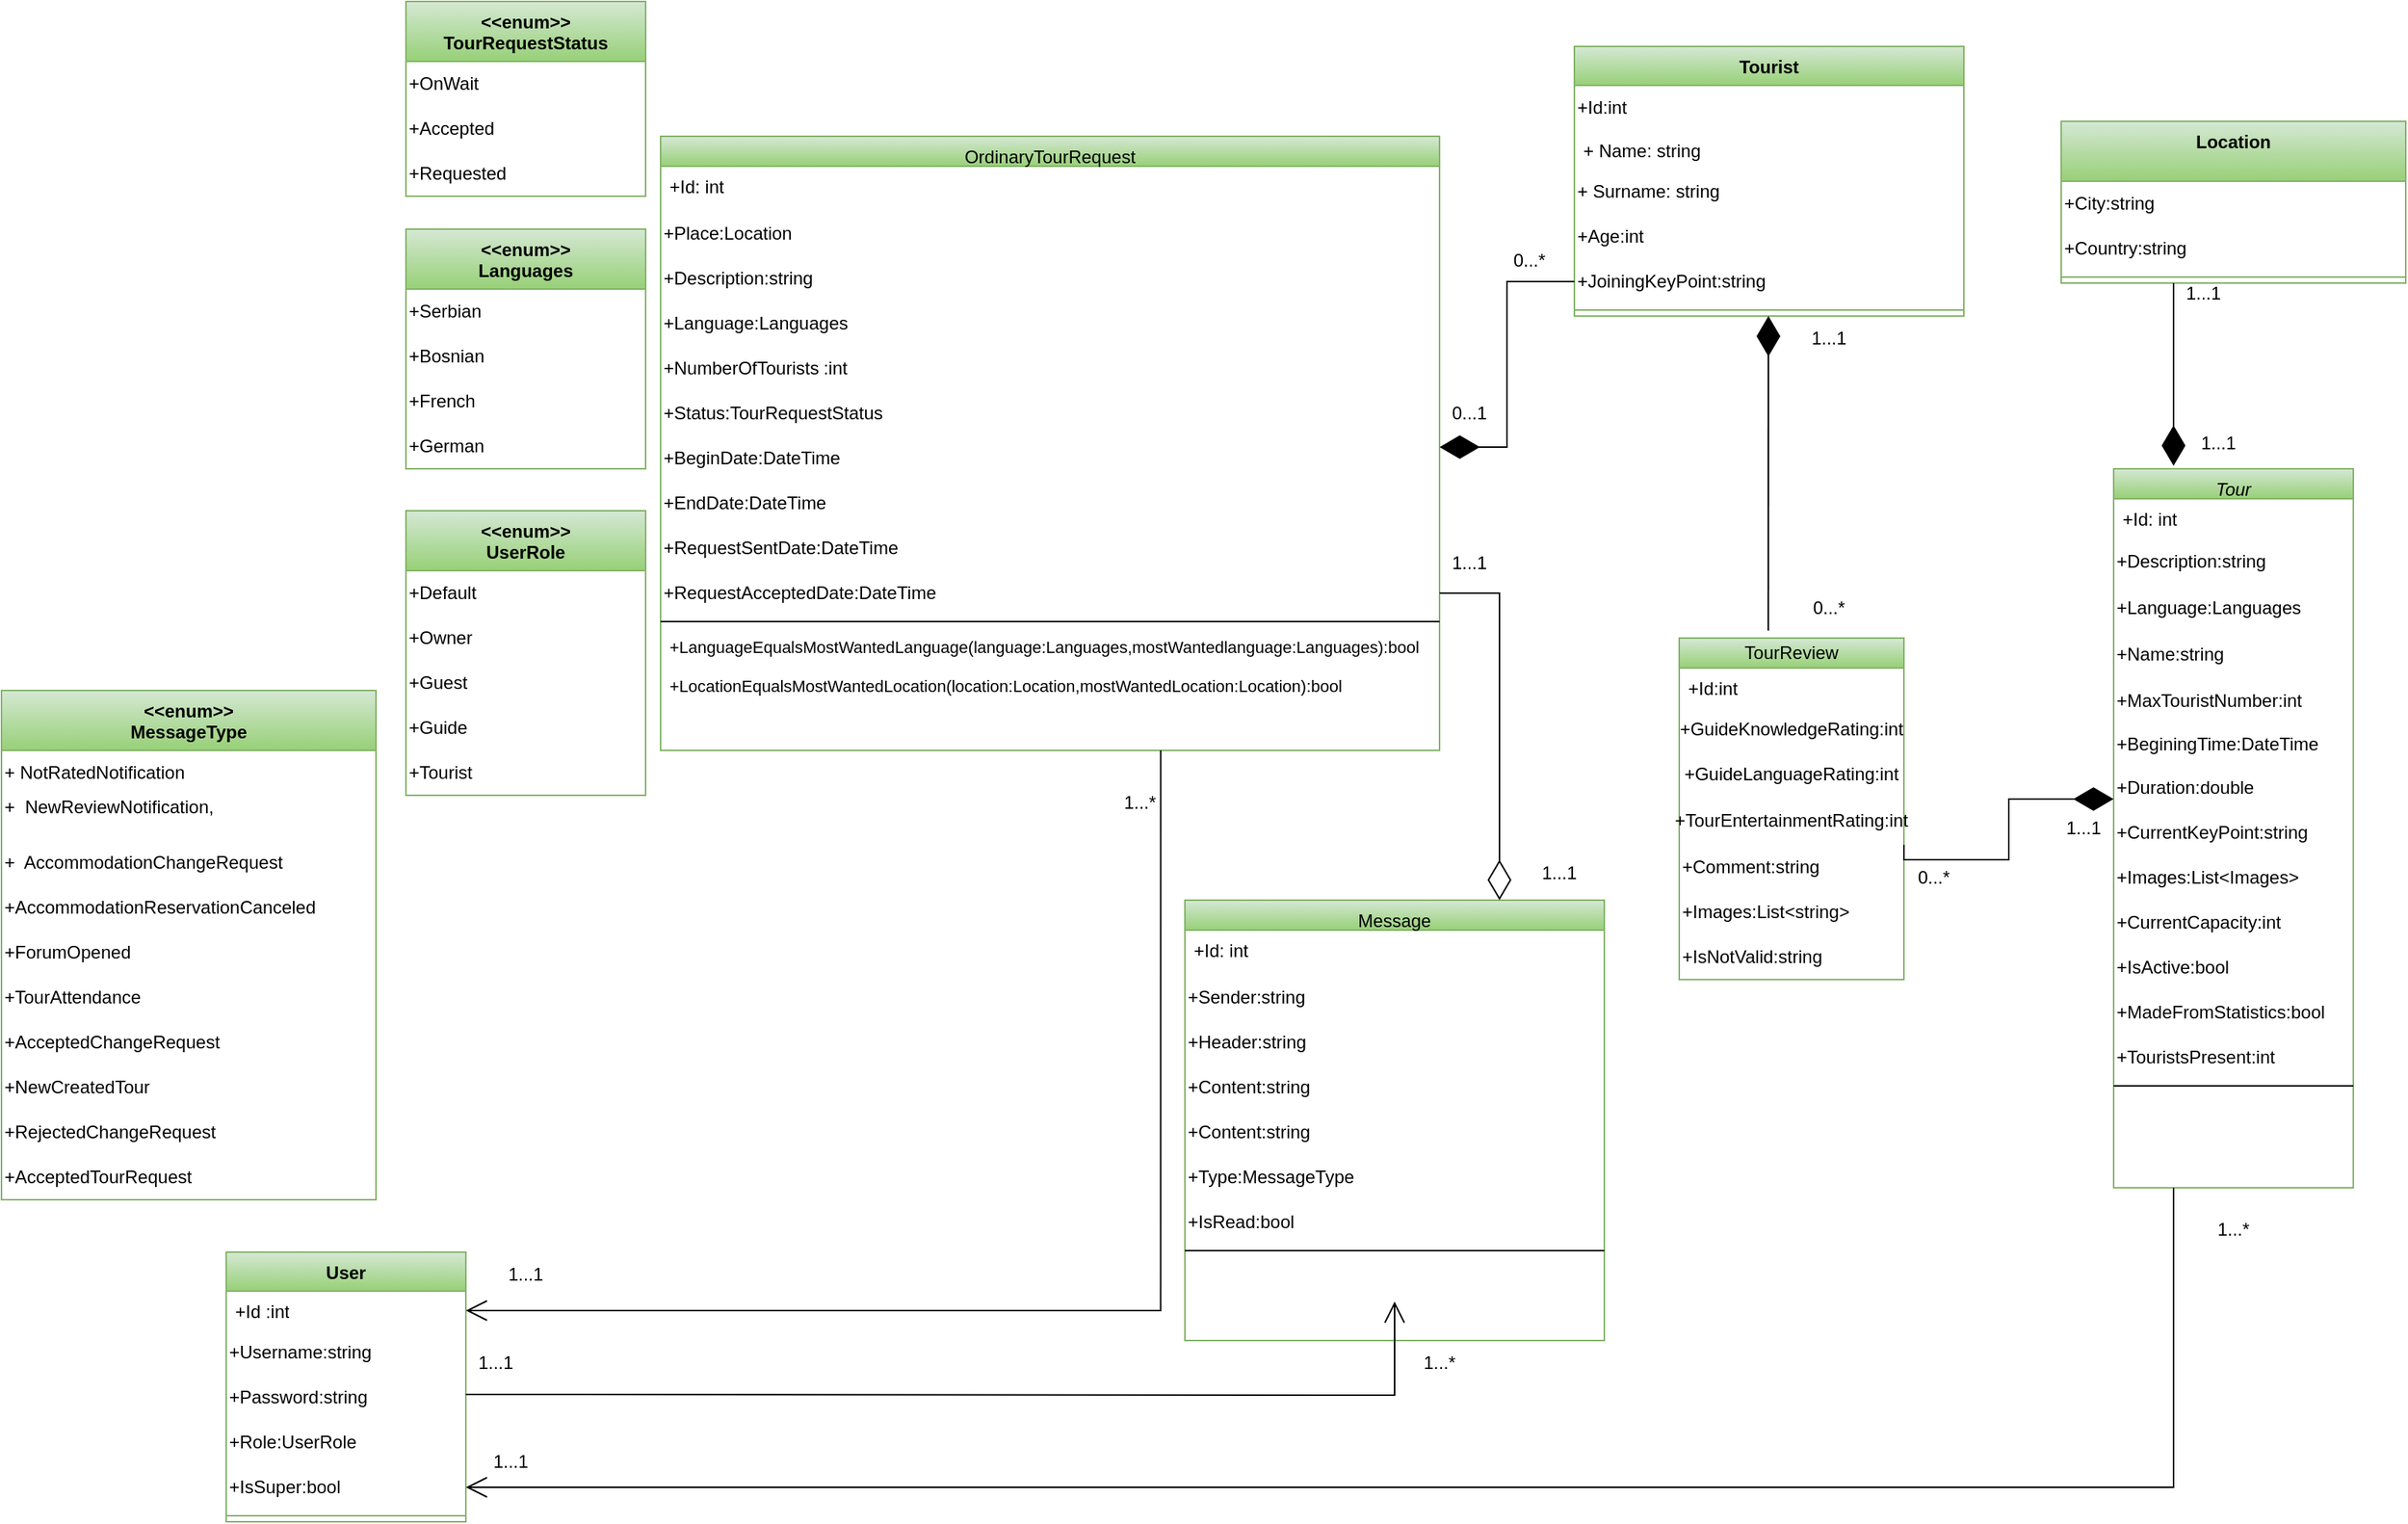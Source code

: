 <mxfile version="24.4.0" type="device">
  <diagram id="C5RBs43oDa-KdzZeNtuy" name="Page-1">
    <mxGraphModel dx="1750" dy="870" grid="1" gridSize="10" guides="1" tooltips="1" connect="1" arrows="1" fold="1" page="1" pageScale="1" pageWidth="827" pageHeight="1169" math="0" shadow="0">
      <root>
        <mxCell id="WIyWlLk6GJQsqaUBKTNV-0" />
        <mxCell id="WIyWlLk6GJQsqaUBKTNV-1" parent="WIyWlLk6GJQsqaUBKTNV-0" />
        <mxCell id="zkfFHV4jXpPFQw0GAbJ--0" value="Tour" style="swimlane;fontStyle=2;align=center;verticalAlign=top;childLayout=stackLayout;horizontal=1;startSize=20;horizontalStack=0;resizeParent=1;resizeLast=0;collapsible=1;marginBottom=0;rounded=0;shadow=0;strokeWidth=1;fillColor=#d5e8d4;gradientColor=#97d077;strokeColor=#82b366;" parent="WIyWlLk6GJQsqaUBKTNV-1" vertex="1">
          <mxGeometry x="1420" y="332" width="160" height="480" as="geometry">
            <mxRectangle x="230" y="140" width="160" height="26" as="alternateBounds" />
          </mxGeometry>
        </mxCell>
        <mxCell id="zkfFHV4jXpPFQw0GAbJ--2" value="+Id: int" style="text;align=left;verticalAlign=top;spacingLeft=4;spacingRight=4;overflow=hidden;rotatable=0;points=[[0,0.5],[1,0.5]];portConstraint=eastwest;rounded=0;shadow=0;html=0;" parent="zkfFHV4jXpPFQw0GAbJ--0" vertex="1">
          <mxGeometry y="20" width="160" height="26" as="geometry" />
        </mxCell>
        <mxCell id="LHnXuNdC8Yf_zeY8iyIG-37" value="&lt;span style=&quot;&quot;&gt;+Description:string&lt;/span&gt;" style="text;html=1;align=left;verticalAlign=middle;whiteSpace=wrap;rounded=0;" parent="zkfFHV4jXpPFQw0GAbJ--0" vertex="1">
          <mxGeometry y="46" width="160" height="32" as="geometry" />
        </mxCell>
        <mxCell id="LHnXuNdC8Yf_zeY8iyIG-36" value="&lt;span style=&quot;&quot;&gt;+Language:Languages&lt;/span&gt;" style="text;html=1;align=left;verticalAlign=middle;whiteSpace=wrap;rounded=0;" parent="zkfFHV4jXpPFQw0GAbJ--0" vertex="1">
          <mxGeometry y="78" width="160" height="30" as="geometry" />
        </mxCell>
        <mxCell id="LHnXuNdC8Yf_zeY8iyIG-39" value="+Name:string" style="text;html=1;align=left;verticalAlign=middle;whiteSpace=wrap;rounded=0;" parent="zkfFHV4jXpPFQw0GAbJ--0" vertex="1">
          <mxGeometry y="108" width="160" height="32" as="geometry" />
        </mxCell>
        <mxCell id="LHnXuNdC8Yf_zeY8iyIG-41" value="+MaxTouristNumber:int" style="text;html=1;align=left;verticalAlign=middle;whiteSpace=wrap;rounded=0;" parent="zkfFHV4jXpPFQw0GAbJ--0" vertex="1">
          <mxGeometry y="140" width="160" height="30" as="geometry" />
        </mxCell>
        <mxCell id="LHnXuNdC8Yf_zeY8iyIG-42" value="+BeginingTime:DateTime" style="text;html=1;align=left;verticalAlign=middle;whiteSpace=wrap;rounded=0;" parent="zkfFHV4jXpPFQw0GAbJ--0" vertex="1">
          <mxGeometry y="170" width="160" height="28" as="geometry" />
        </mxCell>
        <mxCell id="LHnXuNdC8Yf_zeY8iyIG-40" value="+Duration:double" style="text;html=1;align=left;verticalAlign=middle;whiteSpace=wrap;rounded=0;" parent="zkfFHV4jXpPFQw0GAbJ--0" vertex="1">
          <mxGeometry y="198" width="160" height="30" as="geometry" />
        </mxCell>
        <mxCell id="LHnXuNdC8Yf_zeY8iyIG-44" value="+CurrentKeyPoint:string" style="text;html=1;align=left;verticalAlign=middle;whiteSpace=wrap;rounded=0;" parent="zkfFHV4jXpPFQw0GAbJ--0" vertex="1">
          <mxGeometry y="228" width="160" height="30" as="geometry" />
        </mxCell>
        <mxCell id="LHnXuNdC8Yf_zeY8iyIG-38" value="+Images:List&amp;lt;Images&amp;gt;" style="text;html=1;align=left;verticalAlign=middle;whiteSpace=wrap;rounded=0;" parent="zkfFHV4jXpPFQw0GAbJ--0" vertex="1">
          <mxGeometry y="258" width="160" height="30" as="geometry" />
        </mxCell>
        <mxCell id="LHnXuNdC8Yf_zeY8iyIG-45" value="+CurrentCapacity:int" style="text;html=1;align=left;verticalAlign=middle;whiteSpace=wrap;rounded=0;" parent="zkfFHV4jXpPFQw0GAbJ--0" vertex="1">
          <mxGeometry y="288" width="160" height="30" as="geometry" />
        </mxCell>
        <mxCell id="LHnXuNdC8Yf_zeY8iyIG-47" value="+IsActive:bool" style="text;html=1;align=left;verticalAlign=middle;whiteSpace=wrap;rounded=0;" parent="zkfFHV4jXpPFQw0GAbJ--0" vertex="1">
          <mxGeometry y="318" width="160" height="30" as="geometry" />
        </mxCell>
        <mxCell id="LHnXuNdC8Yf_zeY8iyIG-46" value="+MadeFromStatistics:bool" style="text;html=1;align=left;verticalAlign=middle;whiteSpace=wrap;rounded=0;" parent="zkfFHV4jXpPFQw0GAbJ--0" vertex="1">
          <mxGeometry y="348" width="160" height="30" as="geometry" />
        </mxCell>
        <mxCell id="LHnXuNdC8Yf_zeY8iyIG-48" value="+TouristsPresent:int" style="text;html=1;align=left;verticalAlign=middle;whiteSpace=wrap;rounded=0;" parent="zkfFHV4jXpPFQw0GAbJ--0" vertex="1">
          <mxGeometry y="378" width="160" height="30" as="geometry" />
        </mxCell>
        <mxCell id="zkfFHV4jXpPFQw0GAbJ--4" value="" style="line;html=1;strokeWidth=1;align=left;verticalAlign=middle;spacingTop=-1;spacingLeft=3;spacingRight=3;rotatable=0;labelPosition=right;points=[];portConstraint=eastwest;" parent="zkfFHV4jXpPFQw0GAbJ--0" vertex="1">
          <mxGeometry y="408" width="160" height="8" as="geometry" />
        </mxCell>
        <mxCell id="zkfFHV4jXpPFQw0GAbJ--17" value="OrdinaryTourRequest" style="swimlane;fontStyle=0;align=center;verticalAlign=top;childLayout=stackLayout;horizontal=1;startSize=20;horizontalStack=0;resizeParent=1;resizeLast=0;collapsible=1;marginBottom=0;rounded=0;shadow=0;strokeWidth=1;fillColor=#d5e8d4;strokeColor=#82b366;gradientColor=#97d077;" parent="WIyWlLk6GJQsqaUBKTNV-1" vertex="1">
          <mxGeometry x="450" y="110" width="520" height="410" as="geometry">
            <mxRectangle x="550" y="140" width="160" height="26" as="alternateBounds" />
          </mxGeometry>
        </mxCell>
        <mxCell id="zkfFHV4jXpPFQw0GAbJ--18" value="+Id: int" style="text;align=left;verticalAlign=top;spacingLeft=4;spacingRight=4;overflow=hidden;rotatable=0;points=[[0,0.5],[1,0.5]];portConstraint=eastwest;" parent="zkfFHV4jXpPFQw0GAbJ--17" vertex="1">
          <mxGeometry y="20" width="520" height="30" as="geometry" />
        </mxCell>
        <mxCell id="LHnXuNdC8Yf_zeY8iyIG-14" value="+Place:Location" style="text;html=1;align=left;verticalAlign=middle;whiteSpace=wrap;rounded=0;" parent="zkfFHV4jXpPFQw0GAbJ--17" vertex="1">
          <mxGeometry y="50" width="520" height="30" as="geometry" />
        </mxCell>
        <mxCell id="LHnXuNdC8Yf_zeY8iyIG-16" value="+Description:string" style="text;html=1;align=left;verticalAlign=middle;whiteSpace=wrap;rounded=0;" parent="zkfFHV4jXpPFQw0GAbJ--17" vertex="1">
          <mxGeometry y="80" width="520" height="30" as="geometry" />
        </mxCell>
        <mxCell id="LHnXuNdC8Yf_zeY8iyIG-17" value="+Language:Languages" style="text;html=1;align=left;verticalAlign=middle;whiteSpace=wrap;rounded=0;" parent="zkfFHV4jXpPFQw0GAbJ--17" vertex="1">
          <mxGeometry y="110" width="520" height="30" as="geometry" />
        </mxCell>
        <mxCell id="LHnXuNdC8Yf_zeY8iyIG-19" value="+NumberOfTourists&lt;span style=&quot;white-space: pre;&quot;&gt;&#x9;&lt;/span&gt;:int" style="text;html=1;align=left;verticalAlign=middle;whiteSpace=wrap;rounded=0;" parent="zkfFHV4jXpPFQw0GAbJ--17" vertex="1">
          <mxGeometry y="140" width="520" height="30" as="geometry" />
        </mxCell>
        <mxCell id="LHnXuNdC8Yf_zeY8iyIG-20" value="+Status:TourRequestStatus" style="text;html=1;align=left;verticalAlign=middle;whiteSpace=wrap;rounded=0;" parent="zkfFHV4jXpPFQw0GAbJ--17" vertex="1">
          <mxGeometry y="170" width="520" height="30" as="geometry" />
        </mxCell>
        <mxCell id="LHnXuNdC8Yf_zeY8iyIG-24" value="+BeginDate:DateTime" style="text;html=1;align=left;verticalAlign=middle;whiteSpace=wrap;rounded=0;" parent="zkfFHV4jXpPFQw0GAbJ--17" vertex="1">
          <mxGeometry y="200" width="520" height="30" as="geometry" />
        </mxCell>
        <mxCell id="LHnXuNdC8Yf_zeY8iyIG-23" value="+EndDate:DateTime" style="text;html=1;align=left;verticalAlign=middle;whiteSpace=wrap;rounded=0;" parent="zkfFHV4jXpPFQw0GAbJ--17" vertex="1">
          <mxGeometry y="230" width="520" height="30" as="geometry" />
        </mxCell>
        <mxCell id="LHnXuNdC8Yf_zeY8iyIG-21" value="+RequestSentDate:DateTime" style="text;html=1;align=left;verticalAlign=middle;whiteSpace=wrap;rounded=0;" parent="zkfFHV4jXpPFQw0GAbJ--17" vertex="1">
          <mxGeometry y="260" width="520" height="30" as="geometry" />
        </mxCell>
        <mxCell id="LHnXuNdC8Yf_zeY8iyIG-25" value="+RequestAcceptedDate:DateTime" style="text;html=1;align=left;verticalAlign=middle;whiteSpace=wrap;rounded=0;" parent="zkfFHV4jXpPFQw0GAbJ--17" vertex="1">
          <mxGeometry y="290" width="520" height="30" as="geometry" />
        </mxCell>
        <mxCell id="zkfFHV4jXpPFQw0GAbJ--23" value="" style="line;html=1;strokeWidth=1;align=left;verticalAlign=middle;spacingTop=-1;spacingLeft=3;spacingRight=3;rotatable=0;labelPosition=right;points=[];portConstraint=eastwest;" parent="zkfFHV4jXpPFQw0GAbJ--17" vertex="1">
          <mxGeometry y="320" width="520" height="8" as="geometry" />
        </mxCell>
        <mxCell id="zkfFHV4jXpPFQw0GAbJ--24" value="+LanguageEqualsMostWantedLanguage(language:Languages,mostWantedlanguage:Languages):bool" style="text;align=left;verticalAlign=top;spacingLeft=4;spacingRight=4;overflow=hidden;rotatable=0;points=[[0,0.5],[1,0.5]];portConstraint=eastwest;fontSize=11;" parent="zkfFHV4jXpPFQw0GAbJ--17" vertex="1">
          <mxGeometry y="328" width="520" height="26" as="geometry" />
        </mxCell>
        <mxCell id="zkfFHV4jXpPFQw0GAbJ--25" value="+LocationEqualsMostWantedLocation(location:Location,mostWantedLocation:Location):bool" style="text;align=left;verticalAlign=top;spacingLeft=4;spacingRight=4;overflow=hidden;rotatable=0;points=[[0,0.5],[1,0.5]];portConstraint=eastwest;fontSize=11;" parent="zkfFHV4jXpPFQw0GAbJ--17" vertex="1">
          <mxGeometry y="354" width="520" height="26" as="geometry" />
        </mxCell>
        <mxCell id="LHnXuNdC8Yf_zeY8iyIG-27" value="&lt;p style=&quot;line-height: 130%;&quot;&gt;&lt;br&gt;&lt;/p&gt;" style="text;html=1;align=left;verticalAlign=middle;whiteSpace=wrap;rounded=0;" parent="zkfFHV4jXpPFQw0GAbJ--17" vertex="1">
          <mxGeometry y="380" width="520" height="30" as="geometry" />
        </mxCell>
        <mxCell id="LHnXuNdC8Yf_zeY8iyIG-50" value="Tourist" style="swimlane;fontStyle=1;align=center;verticalAlign=top;childLayout=stackLayout;horizontal=1;startSize=26;horizontalStack=0;resizeParent=1;resizeParentMax=0;resizeLast=0;collapsible=1;marginBottom=0;whiteSpace=wrap;html=1;fillColor=#d5e8d4;gradientColor=#97d077;strokeColor=#82b366;" parent="WIyWlLk6GJQsqaUBKTNV-1" vertex="1">
          <mxGeometry x="1060" y="50" width="260" height="180" as="geometry" />
        </mxCell>
        <mxCell id="LHnXuNdC8Yf_zeY8iyIG-54" value="+Id:int" style="text;html=1;align=left;verticalAlign=middle;whiteSpace=wrap;rounded=0;" parent="LHnXuNdC8Yf_zeY8iyIG-50" vertex="1">
          <mxGeometry y="26" width="260" height="30" as="geometry" />
        </mxCell>
        <mxCell id="LHnXuNdC8Yf_zeY8iyIG-51" value="+ Name: string" style="text;strokeColor=none;fillColor=none;align=left;verticalAlign=top;spacingLeft=4;spacingRight=4;overflow=hidden;rotatable=0;points=[[0,0.5],[1,0.5]];portConstraint=eastwest;whiteSpace=wrap;html=1;" parent="LHnXuNdC8Yf_zeY8iyIG-50" vertex="1">
          <mxGeometry y="56" width="260" height="26" as="geometry" />
        </mxCell>
        <mxCell id="LHnXuNdC8Yf_zeY8iyIG-55" value="&lt;span style=&quot;&quot;&gt;+ Surname: string&lt;/span&gt;" style="text;html=1;align=left;verticalAlign=middle;whiteSpace=wrap;rounded=0;" parent="LHnXuNdC8Yf_zeY8iyIG-50" vertex="1">
          <mxGeometry y="82" width="260" height="30" as="geometry" />
        </mxCell>
        <mxCell id="LHnXuNdC8Yf_zeY8iyIG-57" value="+Age:int" style="text;html=1;align=left;verticalAlign=middle;whiteSpace=wrap;rounded=0;" parent="LHnXuNdC8Yf_zeY8iyIG-50" vertex="1">
          <mxGeometry y="112" width="260" height="30" as="geometry" />
        </mxCell>
        <mxCell id="LHnXuNdC8Yf_zeY8iyIG-58" value="+JoiningKeyPoint:string" style="text;html=1;align=left;verticalAlign=middle;whiteSpace=wrap;rounded=0;" parent="LHnXuNdC8Yf_zeY8iyIG-50" vertex="1">
          <mxGeometry y="142" width="260" height="30" as="geometry" />
        </mxCell>
        <mxCell id="LHnXuNdC8Yf_zeY8iyIG-52" value="" style="line;strokeWidth=1;fillColor=none;align=left;verticalAlign=middle;spacingTop=-1;spacingLeft=3;spacingRight=3;rotatable=0;labelPosition=right;points=[];portConstraint=eastwest;strokeColor=inherit;" parent="LHnXuNdC8Yf_zeY8iyIG-50" vertex="1">
          <mxGeometry y="172" width="260" height="8" as="geometry" />
        </mxCell>
        <mxCell id="LHnXuNdC8Yf_zeY8iyIG-61" value="TourReview" style="swimlane;fontStyle=0;childLayout=stackLayout;horizontal=1;startSize=20;fillColor=#d5e8d4;horizontalStack=0;resizeParent=1;resizeParentMax=0;resizeLast=0;collapsible=1;marginBottom=0;whiteSpace=wrap;html=1;gradientColor=#97d077;strokeColor=#82b366;" parent="WIyWlLk6GJQsqaUBKTNV-1" vertex="1">
          <mxGeometry x="1130" y="445" width="150" height="228" as="geometry" />
        </mxCell>
        <mxCell id="LHnXuNdC8Yf_zeY8iyIG-62" value="+Id:int" style="text;strokeColor=none;fillColor=none;align=left;verticalAlign=top;spacingLeft=4;spacingRight=4;overflow=hidden;rotatable=0;points=[[0,0.5],[1,0.5]];portConstraint=eastwest;whiteSpace=wrap;html=1;" parent="LHnXuNdC8Yf_zeY8iyIG-61" vertex="1">
          <mxGeometry y="20" width="150" height="26" as="geometry" />
        </mxCell>
        <mxCell id="LHnXuNdC8Yf_zeY8iyIG-79" value="+GuideKnowledgeRating:int" style="text;html=1;align=center;verticalAlign=middle;whiteSpace=wrap;rounded=0;" parent="LHnXuNdC8Yf_zeY8iyIG-61" vertex="1">
          <mxGeometry y="46" width="150" height="30" as="geometry" />
        </mxCell>
        <mxCell id="LHnXuNdC8Yf_zeY8iyIG-78" value="+GuideLanguageRating:int" style="text;html=1;align=center;verticalAlign=middle;whiteSpace=wrap;rounded=0;" parent="LHnXuNdC8Yf_zeY8iyIG-61" vertex="1">
          <mxGeometry y="76" width="150" height="30" as="geometry" />
        </mxCell>
        <mxCell id="LHnXuNdC8Yf_zeY8iyIG-80" value="+TourEntertainmentRating:int" style="text;html=1;align=center;verticalAlign=middle;whiteSpace=wrap;rounded=0;" parent="LHnXuNdC8Yf_zeY8iyIG-61" vertex="1">
          <mxGeometry y="106" width="150" height="32" as="geometry" />
        </mxCell>
        <mxCell id="LHnXuNdC8Yf_zeY8iyIG-81" value="+Comment:string" style="text;html=1;align=left;verticalAlign=middle;whiteSpace=wrap;rounded=0;" parent="LHnXuNdC8Yf_zeY8iyIG-61" vertex="1">
          <mxGeometry y="138" width="150" height="30" as="geometry" />
        </mxCell>
        <mxCell id="LHnXuNdC8Yf_zeY8iyIG-82" value="+Images:List&amp;lt;string&amp;gt;" style="text;html=1;align=left;verticalAlign=middle;whiteSpace=wrap;rounded=0;" parent="LHnXuNdC8Yf_zeY8iyIG-61" vertex="1">
          <mxGeometry y="168" width="150" height="30" as="geometry" />
        </mxCell>
        <mxCell id="LHnXuNdC8Yf_zeY8iyIG-83" value="+IsNotValid:string" style="text;html=1;align=left;verticalAlign=middle;whiteSpace=wrap;rounded=0;" parent="LHnXuNdC8Yf_zeY8iyIG-61" vertex="1">
          <mxGeometry y="198" width="150" height="30" as="geometry" />
        </mxCell>
        <mxCell id="LHnXuNdC8Yf_zeY8iyIG-65" value="&amp;lt;&amp;lt;enum&amp;gt;&amp;gt;&lt;div&gt;Languages&lt;/div&gt;" style="swimlane;fontStyle=1;align=center;verticalAlign=top;childLayout=stackLayout;horizontal=1;startSize=40;horizontalStack=0;resizeParent=1;resizeParentMax=0;resizeLast=0;collapsible=1;marginBottom=0;whiteSpace=wrap;html=1;fillColor=#d5e8d4;gradientColor=#97d077;strokeColor=#82b366;" parent="WIyWlLk6GJQsqaUBKTNV-1" vertex="1">
          <mxGeometry x="280" y="172" width="160" height="160" as="geometry" />
        </mxCell>
        <mxCell id="LHnXuNdC8Yf_zeY8iyIG-102" value="+Serbian" style="text;html=1;align=left;verticalAlign=middle;whiteSpace=wrap;rounded=0;" parent="LHnXuNdC8Yf_zeY8iyIG-65" vertex="1">
          <mxGeometry y="40" width="160" height="30" as="geometry" />
        </mxCell>
        <mxCell id="LHnXuNdC8Yf_zeY8iyIG-103" value="+Bosnian" style="text;html=1;align=left;verticalAlign=middle;whiteSpace=wrap;rounded=0;" parent="LHnXuNdC8Yf_zeY8iyIG-65" vertex="1">
          <mxGeometry y="70" width="160" height="30" as="geometry" />
        </mxCell>
        <mxCell id="LHnXuNdC8Yf_zeY8iyIG-105" value="+French" style="text;html=1;align=left;verticalAlign=middle;whiteSpace=wrap;rounded=0;" parent="LHnXuNdC8Yf_zeY8iyIG-65" vertex="1">
          <mxGeometry y="100" width="160" height="30" as="geometry" />
        </mxCell>
        <mxCell id="LHnXuNdC8Yf_zeY8iyIG-104" value="+German" style="text;html=1;align=left;verticalAlign=middle;whiteSpace=wrap;rounded=0;" parent="LHnXuNdC8Yf_zeY8iyIG-65" vertex="1">
          <mxGeometry y="130" width="160" height="30" as="geometry" />
        </mxCell>
        <mxCell id="LHnXuNdC8Yf_zeY8iyIG-69" value="&lt;div&gt;Location&lt;/div&gt;" style="swimlane;fontStyle=1;align=center;verticalAlign=top;childLayout=stackLayout;horizontal=1;startSize=40;horizontalStack=0;resizeParent=1;resizeParentMax=0;resizeLast=0;collapsible=1;marginBottom=0;whiteSpace=wrap;html=1;fillColor=#d5e8d4;gradientColor=#97d077;strokeColor=#82b366;" parent="WIyWlLk6GJQsqaUBKTNV-1" vertex="1">
          <mxGeometry x="1385" y="100" width="230" height="108" as="geometry" />
        </mxCell>
        <mxCell id="LHnXuNdC8Yf_zeY8iyIG-88" value="+City:string" style="text;html=1;align=left;verticalAlign=middle;whiteSpace=wrap;rounded=0;" parent="LHnXuNdC8Yf_zeY8iyIG-69" vertex="1">
          <mxGeometry y="40" width="230" height="30" as="geometry" />
        </mxCell>
        <mxCell id="LHnXuNdC8Yf_zeY8iyIG-86" value="+Country:string" style="text;html=1;align=left;verticalAlign=middle;whiteSpace=wrap;rounded=0;" parent="LHnXuNdC8Yf_zeY8iyIG-69" vertex="1">
          <mxGeometry y="70" width="230" height="30" as="geometry" />
        </mxCell>
        <mxCell id="LHnXuNdC8Yf_zeY8iyIG-71" value="" style="line;strokeWidth=1;fillColor=none;align=left;verticalAlign=middle;spacingTop=-1;spacingLeft=3;spacingRight=3;rotatable=0;labelPosition=right;points=[];portConstraint=eastwest;strokeColor=inherit;" parent="LHnXuNdC8Yf_zeY8iyIG-69" vertex="1">
          <mxGeometry y="100" width="230" height="8" as="geometry" />
        </mxCell>
        <mxCell id="LHnXuNdC8Yf_zeY8iyIG-73" value="&amp;lt;&amp;lt;enum&amp;gt;&amp;gt;&lt;div&gt;TourRequestStatus&lt;/div&gt;" style="swimlane;fontStyle=1;align=center;verticalAlign=top;childLayout=stackLayout;horizontal=1;startSize=40;horizontalStack=0;resizeParent=1;resizeParentMax=0;resizeLast=0;collapsible=1;marginBottom=0;whiteSpace=wrap;html=1;fillColor=#d5e8d4;gradientColor=#97d077;strokeColor=#82b366;" parent="WIyWlLk6GJQsqaUBKTNV-1" vertex="1">
          <mxGeometry x="280" y="20" width="160" height="130" as="geometry" />
        </mxCell>
        <mxCell id="LHnXuNdC8Yf_zeY8iyIG-100" value="+OnWait" style="text;html=1;align=left;verticalAlign=middle;whiteSpace=wrap;rounded=0;" parent="LHnXuNdC8Yf_zeY8iyIG-73" vertex="1">
          <mxGeometry y="40" width="160" height="30" as="geometry" />
        </mxCell>
        <mxCell id="LHnXuNdC8Yf_zeY8iyIG-101" value="+Accepted" style="text;html=1;align=left;verticalAlign=middle;whiteSpace=wrap;rounded=0;" parent="LHnXuNdC8Yf_zeY8iyIG-73" vertex="1">
          <mxGeometry y="70" width="160" height="30" as="geometry" />
        </mxCell>
        <mxCell id="LHnXuNdC8Yf_zeY8iyIG-106" value="+Requested" style="text;html=1;align=left;verticalAlign=middle;whiteSpace=wrap;rounded=0;" parent="LHnXuNdC8Yf_zeY8iyIG-73" vertex="1">
          <mxGeometry y="100" width="160" height="30" as="geometry" />
        </mxCell>
        <mxCell id="LHnXuNdC8Yf_zeY8iyIG-91" value="User" style="swimlane;fontStyle=1;align=center;verticalAlign=top;childLayout=stackLayout;horizontal=1;startSize=26;horizontalStack=0;resizeParent=1;resizeParentMax=0;resizeLast=0;collapsible=1;marginBottom=0;whiteSpace=wrap;html=1;fillColor=#d5e8d4;gradientColor=#97d077;strokeColor=#82b366;" parent="WIyWlLk6GJQsqaUBKTNV-1" vertex="1">
          <mxGeometry x="160" y="855" width="160" height="180" as="geometry" />
        </mxCell>
        <mxCell id="LHnXuNdC8Yf_zeY8iyIG-92" value="+Id :int" style="text;strokeColor=none;fillColor=none;align=left;verticalAlign=top;spacingLeft=4;spacingRight=4;overflow=hidden;rotatable=0;points=[[0,0.5],[1,0.5]];portConstraint=eastwest;whiteSpace=wrap;html=1;" parent="LHnXuNdC8Yf_zeY8iyIG-91" vertex="1">
          <mxGeometry y="26" width="160" height="26" as="geometry" />
        </mxCell>
        <mxCell id="LHnXuNdC8Yf_zeY8iyIG-96" value="+Username:string" style="text;html=1;align=left;verticalAlign=middle;whiteSpace=wrap;rounded=0;" parent="LHnXuNdC8Yf_zeY8iyIG-91" vertex="1">
          <mxGeometry y="52" width="160" height="30" as="geometry" />
        </mxCell>
        <mxCell id="LHnXuNdC8Yf_zeY8iyIG-97" value="+Password:string" style="text;html=1;align=left;verticalAlign=middle;whiteSpace=wrap;rounded=0;" parent="LHnXuNdC8Yf_zeY8iyIG-91" vertex="1">
          <mxGeometry y="82" width="160" height="30" as="geometry" />
        </mxCell>
        <mxCell id="LHnXuNdC8Yf_zeY8iyIG-98" value="+Role:UserRole" style="text;html=1;align=left;verticalAlign=middle;whiteSpace=wrap;rounded=0;" parent="LHnXuNdC8Yf_zeY8iyIG-91" vertex="1">
          <mxGeometry y="112" width="160" height="30" as="geometry" />
        </mxCell>
        <mxCell id="LHnXuNdC8Yf_zeY8iyIG-99" value="+IsSuper:bool" style="text;html=1;align=left;verticalAlign=middle;whiteSpace=wrap;rounded=0;" parent="LHnXuNdC8Yf_zeY8iyIG-91" vertex="1">
          <mxGeometry y="142" width="160" height="30" as="geometry" />
        </mxCell>
        <mxCell id="LHnXuNdC8Yf_zeY8iyIG-93" value="" style="line;strokeWidth=1;fillColor=none;align=left;verticalAlign=middle;spacingTop=-1;spacingLeft=3;spacingRight=3;rotatable=0;labelPosition=right;points=[];portConstraint=eastwest;strokeColor=inherit;" parent="LHnXuNdC8Yf_zeY8iyIG-91" vertex="1">
          <mxGeometry y="172" width="160" height="8" as="geometry" />
        </mxCell>
        <mxCell id="LHnXuNdC8Yf_zeY8iyIG-110" value="0...*" style="text;html=1;align=center;verticalAlign=middle;whiteSpace=wrap;rounded=0;" parent="WIyWlLk6GJQsqaUBKTNV-1" vertex="1">
          <mxGeometry x="1000" y="178" width="60" height="30" as="geometry" />
        </mxCell>
        <mxCell id="LHnXuNdC8Yf_zeY8iyIG-113" value="1...1" style="text;html=1;align=center;verticalAlign=middle;whiteSpace=wrap;rounded=0;" parent="WIyWlLk6GJQsqaUBKTNV-1" vertex="1">
          <mxGeometry x="1200" y="230" width="60" height="30" as="geometry" />
        </mxCell>
        <mxCell id="LHnXuNdC8Yf_zeY8iyIG-114" value="0...*" style="text;html=1;align=center;verticalAlign=middle;whiteSpace=wrap;rounded=0;" parent="WIyWlLk6GJQsqaUBKTNV-1" vertex="1">
          <mxGeometry x="1200" y="410" width="60" height="30" as="geometry" />
        </mxCell>
        <mxCell id="LHnXuNdC8Yf_zeY8iyIG-121" value="" style="endArrow=open;endFill=1;endSize=12;html=1;rounded=0;entryX=1;entryY=0.5;entryDx=0;entryDy=0;edgeStyle=orthogonalEdgeStyle;exitX=0.642;exitY=1;exitDx=0;exitDy=0;exitPerimeter=0;" parent="WIyWlLk6GJQsqaUBKTNV-1" source="LHnXuNdC8Yf_zeY8iyIG-27" target="LHnXuNdC8Yf_zeY8iyIG-92" edge="1">
          <mxGeometry width="160" relative="1" as="geometry">
            <mxPoint x="690" y="540" as="sourcePoint" />
            <mxPoint x="810" y="730" as="targetPoint" />
          </mxGeometry>
        </mxCell>
        <mxCell id="LHnXuNdC8Yf_zeY8iyIG-122" value="0...*" style="text;html=1;align=center;verticalAlign=middle;whiteSpace=wrap;rounded=0;" parent="WIyWlLk6GJQsqaUBKTNV-1" vertex="1">
          <mxGeometry x="1270" y="590" width="60" height="30" as="geometry" />
        </mxCell>
        <mxCell id="LHnXuNdC8Yf_zeY8iyIG-123" value="1...*" style="text;html=1;align=center;verticalAlign=middle;whiteSpace=wrap;rounded=0;" parent="WIyWlLk6GJQsqaUBKTNV-1" vertex="1">
          <mxGeometry x="740" y="540" width="60" height="30" as="geometry" />
        </mxCell>
        <mxCell id="LHnXuNdC8Yf_zeY8iyIG-124" value="1...1" style="text;html=1;align=center;verticalAlign=middle;whiteSpace=wrap;rounded=0;" parent="WIyWlLk6GJQsqaUBKTNV-1" vertex="1">
          <mxGeometry x="330" y="855" width="60" height="30" as="geometry" />
        </mxCell>
        <mxCell id="LHnXuNdC8Yf_zeY8iyIG-126" value="1...1" style="text;html=1;align=center;verticalAlign=middle;whiteSpace=wrap;rounded=0;" parent="WIyWlLk6GJQsqaUBKTNV-1" vertex="1">
          <mxGeometry x="1370" y="557" width="60" height="30" as="geometry" />
        </mxCell>
        <mxCell id="LHnXuNdC8Yf_zeY8iyIG-130" value="" style="endArrow=diamondThin;endFill=1;endSize=24;html=1;rounded=0;entryX=0;entryY=0.75;entryDx=0;entryDy=0;exitX=1;exitY=1;exitDx=0;exitDy=0;edgeStyle=orthogonalEdgeStyle;" parent="WIyWlLk6GJQsqaUBKTNV-1" source="LHnXuNdC8Yf_zeY8iyIG-80" target="LHnXuNdC8Yf_zeY8iyIG-40" edge="1">
          <mxGeometry width="160" relative="1" as="geometry">
            <mxPoint x="1130" y="350" as="sourcePoint" />
            <mxPoint x="1290" y="350" as="targetPoint" />
          </mxGeometry>
        </mxCell>
        <mxCell id="LHnXuNdC8Yf_zeY8iyIG-133" value="" style="endArrow=diamondThin;endFill=1;endSize=24;html=1;rounded=0;entryX=0.462;entryY=1;entryDx=0;entryDy=0;entryPerimeter=0;" parent="WIyWlLk6GJQsqaUBKTNV-1" edge="1">
          <mxGeometry width="160" relative="1" as="geometry">
            <mxPoint x="1189.44" y="440" as="sourcePoint" />
            <mxPoint x="1189.56" y="230" as="targetPoint" />
          </mxGeometry>
        </mxCell>
        <mxCell id="LHnXuNdC8Yf_zeY8iyIG-135" value="1...*" style="text;html=1;align=center;verticalAlign=middle;whiteSpace=wrap;rounded=0;" parent="WIyWlLk6GJQsqaUBKTNV-1" vertex="1">
          <mxGeometry x="1470" y="825" width="60" height="30" as="geometry" />
        </mxCell>
        <mxCell id="LHnXuNdC8Yf_zeY8iyIG-136" value="1...1" style="text;html=1;align=center;verticalAlign=middle;whiteSpace=wrap;rounded=0;" parent="WIyWlLk6GJQsqaUBKTNV-1" vertex="1">
          <mxGeometry x="320" y="980" width="60" height="30" as="geometry" />
        </mxCell>
        <mxCell id="LHnXuNdC8Yf_zeY8iyIG-137" value="&amp;lt;&amp;lt;enum&amp;gt;&amp;gt;&lt;div&gt;UserRole&lt;/div&gt;" style="swimlane;fontStyle=1;align=center;verticalAlign=top;childLayout=stackLayout;horizontal=1;startSize=40;horizontalStack=0;resizeParent=1;resizeParentMax=0;resizeLast=0;collapsible=1;marginBottom=0;whiteSpace=wrap;html=1;fillColor=#d5e8d4;gradientColor=#97d077;strokeColor=#82b366;" parent="WIyWlLk6GJQsqaUBKTNV-1" vertex="1">
          <mxGeometry x="280" y="360" width="160" height="190" as="geometry" />
        </mxCell>
        <mxCell id="LHnXuNdC8Yf_zeY8iyIG-138" value="+Default" style="text;html=1;align=left;verticalAlign=middle;whiteSpace=wrap;rounded=0;" parent="LHnXuNdC8Yf_zeY8iyIG-137" vertex="1">
          <mxGeometry y="40" width="160" height="30" as="geometry" />
        </mxCell>
        <mxCell id="LHnXuNdC8Yf_zeY8iyIG-139" value="+Owner" style="text;html=1;align=left;verticalAlign=middle;whiteSpace=wrap;rounded=0;" parent="LHnXuNdC8Yf_zeY8iyIG-137" vertex="1">
          <mxGeometry y="70" width="160" height="30" as="geometry" />
        </mxCell>
        <mxCell id="LHnXuNdC8Yf_zeY8iyIG-140" value="+Guest" style="text;html=1;align=left;verticalAlign=middle;whiteSpace=wrap;rounded=0;" parent="LHnXuNdC8Yf_zeY8iyIG-137" vertex="1">
          <mxGeometry y="100" width="160" height="30" as="geometry" />
        </mxCell>
        <mxCell id="LHnXuNdC8Yf_zeY8iyIG-141" value="+Guide" style="text;html=1;align=left;verticalAlign=middle;whiteSpace=wrap;rounded=0;" parent="LHnXuNdC8Yf_zeY8iyIG-137" vertex="1">
          <mxGeometry y="130" width="160" height="30" as="geometry" />
        </mxCell>
        <mxCell id="LHnXuNdC8Yf_zeY8iyIG-142" value="+Tourist" style="text;html=1;align=left;verticalAlign=middle;whiteSpace=wrap;rounded=0;" parent="LHnXuNdC8Yf_zeY8iyIG-137" vertex="1">
          <mxGeometry y="160" width="160" height="30" as="geometry" />
        </mxCell>
        <mxCell id="jrCCzujm1JDfKZugm1IT-0" value="1...1" style="text;html=1;align=center;verticalAlign=middle;whiteSpace=wrap;rounded=0;" parent="WIyWlLk6GJQsqaUBKTNV-1" vertex="1">
          <mxGeometry x="1450" y="200" width="60" height="30" as="geometry" />
        </mxCell>
        <mxCell id="jrCCzujm1JDfKZugm1IT-3" value="" style="endArrow=diamondThin;endFill=1;endSize=24;html=1;rounded=0;" parent="WIyWlLk6GJQsqaUBKTNV-1" edge="1">
          <mxGeometry width="160" relative="1" as="geometry">
            <mxPoint x="1460" y="208" as="sourcePoint" />
            <mxPoint x="1460" y="330" as="targetPoint" />
          </mxGeometry>
        </mxCell>
        <mxCell id="jrCCzujm1JDfKZugm1IT-4" value="1...1" style="text;html=1;align=center;verticalAlign=middle;whiteSpace=wrap;rounded=0;" parent="WIyWlLk6GJQsqaUBKTNV-1" vertex="1">
          <mxGeometry x="1460" y="300" width="60" height="30" as="geometry" />
        </mxCell>
        <mxCell id="jrCCzujm1JDfKZugm1IT-5" value="" style="endArrow=diamondThin;endFill=1;endSize=24;html=1;rounded=0;exitX=0;exitY=0.5;exitDx=0;exitDy=0;entryX=1;entryY=0.25;entryDx=0;entryDy=0;edgeStyle=orthogonalEdgeStyle;" parent="WIyWlLk6GJQsqaUBKTNV-1" source="LHnXuNdC8Yf_zeY8iyIG-58" target="LHnXuNdC8Yf_zeY8iyIG-24" edge="1">
          <mxGeometry width="160" relative="1" as="geometry">
            <mxPoint x="750" y="330" as="sourcePoint" />
            <mxPoint x="910" y="330" as="targetPoint" />
          </mxGeometry>
        </mxCell>
        <mxCell id="jrCCzujm1JDfKZugm1IT-8" value="0...1" style="text;html=1;align=center;verticalAlign=middle;whiteSpace=wrap;rounded=0;" parent="WIyWlLk6GJQsqaUBKTNV-1" vertex="1">
          <mxGeometry x="960" y="280" width="60" height="30" as="geometry" />
        </mxCell>
        <mxCell id="jrCCzujm1JDfKZugm1IT-10" value="Message" style="swimlane;fontStyle=0;align=center;verticalAlign=top;childLayout=stackLayout;horizontal=1;startSize=20;horizontalStack=0;resizeParent=1;resizeLast=0;collapsible=1;marginBottom=0;rounded=0;shadow=0;strokeWidth=1;fillColor=#d5e8d4;strokeColor=#82b366;gradientColor=#97d077;" parent="WIyWlLk6GJQsqaUBKTNV-1" vertex="1">
          <mxGeometry x="800" y="620" width="280" height="294" as="geometry">
            <mxRectangle x="550" y="140" width="160" height="26" as="alternateBounds" />
          </mxGeometry>
        </mxCell>
        <mxCell id="jrCCzujm1JDfKZugm1IT-11" value="+Id: int" style="text;align=left;verticalAlign=top;spacingLeft=4;spacingRight=4;overflow=hidden;rotatable=0;points=[[0,0.5],[1,0.5]];portConstraint=eastwest;" parent="jrCCzujm1JDfKZugm1IT-10" vertex="1">
          <mxGeometry y="20" width="280" height="30" as="geometry" />
        </mxCell>
        <mxCell id="jrCCzujm1JDfKZugm1IT-12" value="+Sender:string" style="text;html=1;align=left;verticalAlign=middle;whiteSpace=wrap;rounded=0;" parent="jrCCzujm1JDfKZugm1IT-10" vertex="1">
          <mxGeometry y="50" width="280" height="30" as="geometry" />
        </mxCell>
        <mxCell id="jrCCzujm1JDfKZugm1IT-13" value="+Header:string" style="text;html=1;align=left;verticalAlign=middle;whiteSpace=wrap;rounded=0;" parent="jrCCzujm1JDfKZugm1IT-10" vertex="1">
          <mxGeometry y="80" width="280" height="30" as="geometry" />
        </mxCell>
        <mxCell id="jrCCzujm1JDfKZugm1IT-14" value="+Content:string" style="text;html=1;align=left;verticalAlign=middle;whiteSpace=wrap;rounded=0;" parent="jrCCzujm1JDfKZugm1IT-10" vertex="1">
          <mxGeometry y="110" width="280" height="30" as="geometry" />
        </mxCell>
        <mxCell id="jrCCzujm1JDfKZugm1IT-15" value="+Content:string" style="text;html=1;align=left;verticalAlign=middle;whiteSpace=wrap;rounded=0;" parent="jrCCzujm1JDfKZugm1IT-10" vertex="1">
          <mxGeometry y="140" width="280" height="30" as="geometry" />
        </mxCell>
        <mxCell id="jrCCzujm1JDfKZugm1IT-16" value="+Type:MessageType" style="text;html=1;align=left;verticalAlign=middle;whiteSpace=wrap;rounded=0;" parent="jrCCzujm1JDfKZugm1IT-10" vertex="1">
          <mxGeometry y="170" width="280" height="30" as="geometry" />
        </mxCell>
        <mxCell id="jrCCzujm1JDfKZugm1IT-17" value="+IsRead:bool" style="text;html=1;align=left;verticalAlign=middle;whiteSpace=wrap;rounded=0;" parent="jrCCzujm1JDfKZugm1IT-10" vertex="1">
          <mxGeometry y="200" width="280" height="30" as="geometry" />
        </mxCell>
        <mxCell id="jrCCzujm1JDfKZugm1IT-21" value="" style="line;html=1;strokeWidth=1;align=left;verticalAlign=middle;spacingTop=-1;spacingLeft=3;spacingRight=3;rotatable=0;labelPosition=right;points=[];portConstraint=eastwest;" parent="jrCCzujm1JDfKZugm1IT-10" vertex="1">
          <mxGeometry y="230" width="280" height="8" as="geometry" />
        </mxCell>
        <mxCell id="jrCCzujm1JDfKZugm1IT-24" value="&lt;p style=&quot;line-height: 130%;&quot;&gt;&lt;br&gt;&lt;/p&gt;" style="text;html=1;align=left;verticalAlign=middle;whiteSpace=wrap;rounded=0;" parent="jrCCzujm1JDfKZugm1IT-10" vertex="1">
          <mxGeometry y="238" width="280" height="30" as="geometry" />
        </mxCell>
        <mxCell id="jrCCzujm1JDfKZugm1IT-28" value="" style="endArrow=open;endFill=1;endSize=12;html=1;rounded=0;exitX=0.25;exitY=1;exitDx=0;exitDy=0;entryX=1;entryY=0.5;entryDx=0;entryDy=0;edgeStyle=orthogonalEdgeStyle;" parent="WIyWlLk6GJQsqaUBKTNV-1" source="zkfFHV4jXpPFQw0GAbJ--0" target="LHnXuNdC8Yf_zeY8iyIG-99" edge="1">
          <mxGeometry width="160" relative="1" as="geometry">
            <mxPoint x="770" y="770" as="sourcePoint" />
            <mxPoint x="930" y="770" as="targetPoint" />
          </mxGeometry>
        </mxCell>
        <mxCell id="jrCCzujm1JDfKZugm1IT-35" value="1...1" style="text;html=1;align=center;verticalAlign=middle;whiteSpace=wrap;rounded=0;" parent="WIyWlLk6GJQsqaUBKTNV-1" vertex="1">
          <mxGeometry x="310" y="914" width="60" height="30" as="geometry" />
        </mxCell>
        <mxCell id="jrCCzujm1JDfKZugm1IT-39" value="" style="endArrow=open;endFill=1;endSize=12;html=1;rounded=0;edgeStyle=orthogonalEdgeStyle;" parent="WIyWlLk6GJQsqaUBKTNV-1" target="jrCCzujm1JDfKZugm1IT-24" edge="1">
          <mxGeometry width="160" relative="1" as="geometry">
            <mxPoint x="320" y="950" as="sourcePoint" />
            <mxPoint x="480" y="950" as="targetPoint" />
          </mxGeometry>
        </mxCell>
        <mxCell id="jrCCzujm1JDfKZugm1IT-40" value="1...*" style="text;html=1;align=center;verticalAlign=middle;whiteSpace=wrap;rounded=0;" parent="WIyWlLk6GJQsqaUBKTNV-1" vertex="1">
          <mxGeometry x="940" y="914" width="60" height="30" as="geometry" />
        </mxCell>
        <mxCell id="jrCCzujm1JDfKZugm1IT-44" value="" style="endArrow=diamondThin;endFill=0;endSize=24;html=1;rounded=0;entryX=0.75;entryY=0;entryDx=0;entryDy=0;exitX=1;exitY=0.5;exitDx=0;exitDy=0;edgeStyle=orthogonalEdgeStyle;" parent="WIyWlLk6GJQsqaUBKTNV-1" source="LHnXuNdC8Yf_zeY8iyIG-25" target="jrCCzujm1JDfKZugm1IT-10" edge="1">
          <mxGeometry width="160" relative="1" as="geometry">
            <mxPoint x="890" y="570" as="sourcePoint" />
            <mxPoint x="1050" y="570" as="targetPoint" />
          </mxGeometry>
        </mxCell>
        <mxCell id="jrCCzujm1JDfKZugm1IT-45" value="1...1" style="text;html=1;align=center;verticalAlign=middle;whiteSpace=wrap;rounded=0;" parent="WIyWlLk6GJQsqaUBKTNV-1" vertex="1">
          <mxGeometry x="960" y="380" width="60" height="30" as="geometry" />
        </mxCell>
        <mxCell id="jrCCzujm1JDfKZugm1IT-46" value="1...1" style="text;html=1;align=center;verticalAlign=middle;whiteSpace=wrap;rounded=0;" parent="WIyWlLk6GJQsqaUBKTNV-1" vertex="1">
          <mxGeometry x="1020" y="587" width="60" height="30" as="geometry" />
        </mxCell>
        <mxCell id="jrCCzujm1JDfKZugm1IT-47" value="&amp;lt;&amp;lt;enum&amp;gt;&amp;gt;&lt;div&gt;MessageType&lt;/div&gt;" style="swimlane;fontStyle=1;align=center;verticalAlign=top;childLayout=stackLayout;horizontal=1;startSize=40;horizontalStack=0;resizeParent=1;resizeParentMax=0;resizeLast=0;collapsible=1;marginBottom=0;whiteSpace=wrap;html=1;fillColor=#d5e8d4;gradientColor=#97d077;strokeColor=#82b366;" parent="WIyWlLk6GJQsqaUBKTNV-1" vertex="1">
          <mxGeometry x="10" y="480" width="250" height="340" as="geometry" />
        </mxCell>
        <mxCell id="jrCCzujm1JDfKZugm1IT-48" value="+&lt;span style=&quot;background-color: initial;&quot;&gt;&amp;nbsp;NotRatedNotification&lt;/span&gt;" style="text;html=1;align=left;verticalAlign=middle;whiteSpace=wrap;rounded=0;" parent="jrCCzujm1JDfKZugm1IT-47" vertex="1">
          <mxGeometry y="40" width="250" height="30" as="geometry" />
        </mxCell>
        <mxCell id="jrCCzujm1JDfKZugm1IT-49" value="+&lt;span style=&quot;background-color: initial;&quot;&gt;&amp;nbsp;&lt;/span&gt;&lt;span style=&quot;background-color: initial;&quot;&gt;&amp;nbsp;NewReviewNotification,&lt;/span&gt;&lt;div&gt;&amp;nbsp; &amp;nbsp; &amp;nbsp;&amp;nbsp;&lt;/div&gt;" style="text;html=1;align=left;verticalAlign=middle;whiteSpace=wrap;rounded=0;" parent="jrCCzujm1JDfKZugm1IT-47" vertex="1">
          <mxGeometry y="70" width="250" height="30" as="geometry" />
        </mxCell>
        <mxCell id="jrCCzujm1JDfKZugm1IT-50" value="+&lt;span style=&quot;background-color: initial;&quot;&gt;&amp;nbsp; AccommodationChangeRequest&lt;/span&gt;" style="text;html=1;align=left;verticalAlign=middle;whiteSpace=wrap;rounded=0;" parent="jrCCzujm1JDfKZugm1IT-47" vertex="1">
          <mxGeometry y="100" width="250" height="30" as="geometry" />
        </mxCell>
        <mxCell id="jrCCzujm1JDfKZugm1IT-51" value="+AccommodationReservationCanceled" style="text;html=1;align=left;verticalAlign=middle;whiteSpace=wrap;rounded=0;" parent="jrCCzujm1JDfKZugm1IT-47" vertex="1">
          <mxGeometry y="130" width="250" height="30" as="geometry" />
        </mxCell>
        <mxCell id="jrCCzujm1JDfKZugm1IT-52" value="+ForumOpened" style="text;html=1;align=left;verticalAlign=middle;whiteSpace=wrap;rounded=0;" parent="jrCCzujm1JDfKZugm1IT-47" vertex="1">
          <mxGeometry y="160" width="250" height="30" as="geometry" />
        </mxCell>
        <mxCell id="54XhPIzoZvU4cKWBSWhL-2" value="+TourAttendance" style="text;html=1;align=left;verticalAlign=middle;whiteSpace=wrap;rounded=0;" parent="jrCCzujm1JDfKZugm1IT-47" vertex="1">
          <mxGeometry y="190" width="250" height="30" as="geometry" />
        </mxCell>
        <mxCell id="54XhPIzoZvU4cKWBSWhL-0" value="+AcceptedChangeRequest" style="text;html=1;align=left;verticalAlign=middle;whiteSpace=wrap;rounded=0;" parent="jrCCzujm1JDfKZugm1IT-47" vertex="1">
          <mxGeometry y="220" width="250" height="30" as="geometry" />
        </mxCell>
        <mxCell id="54XhPIzoZvU4cKWBSWhL-1" value="+NewCreatedTour" style="text;html=1;align=left;verticalAlign=middle;whiteSpace=wrap;rounded=0;" parent="jrCCzujm1JDfKZugm1IT-47" vertex="1">
          <mxGeometry y="250" width="250" height="30" as="geometry" />
        </mxCell>
        <mxCell id="54XhPIzoZvU4cKWBSWhL-3" value="+RejectedChangeRequest" style="text;html=1;align=left;verticalAlign=middle;whiteSpace=wrap;rounded=0;" parent="jrCCzujm1JDfKZugm1IT-47" vertex="1">
          <mxGeometry y="280" width="250" height="30" as="geometry" />
        </mxCell>
        <mxCell id="54XhPIzoZvU4cKWBSWhL-5" value="+AcceptedTourRequest" style="text;html=1;align=left;verticalAlign=middle;whiteSpace=wrap;rounded=0;" parent="jrCCzujm1JDfKZugm1IT-47" vertex="1">
          <mxGeometry y="310" width="250" height="30" as="geometry" />
        </mxCell>
      </root>
    </mxGraphModel>
  </diagram>
</mxfile>
